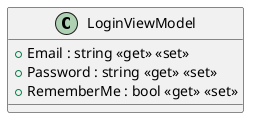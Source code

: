 @startuml
class LoginViewModel {
    + Email : string <<get>> <<set>>
    + Password : string <<get>> <<set>>
    + RememberMe : bool <<get>> <<set>>
}
@enduml
